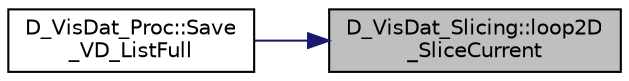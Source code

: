 digraph "D_VisDat_Slicing::loop2D_SliceCurrent"
{
 // LATEX_PDF_SIZE
  edge [fontname="Helvetica",fontsize="10",labelfontname="Helvetica",labelfontsize="10"];
  node [fontname="Helvetica",fontsize="10",shape=record];
  rankdir="RL";
  Node1 [label="D_VisDat_Slicing::loop2D\l_SliceCurrent",height=0.2,width=0.4,color="black", fillcolor="grey75", style="filled", fontcolor="black",tooltip=" "];
  Node1 -> Node2 [dir="back",color="midnightblue",fontsize="10",style="solid",fontname="Helvetica"];
  Node2 [label="D_VisDat_Proc::Save\l_VD_ListFull",height=0.2,width=0.4,color="black", fillcolor="white", style="filled",URL="$class_d___vis_dat___proc.html#aa19c0cf814fb82dbc0c7aa619f74551f",tooltip=" "];
}
